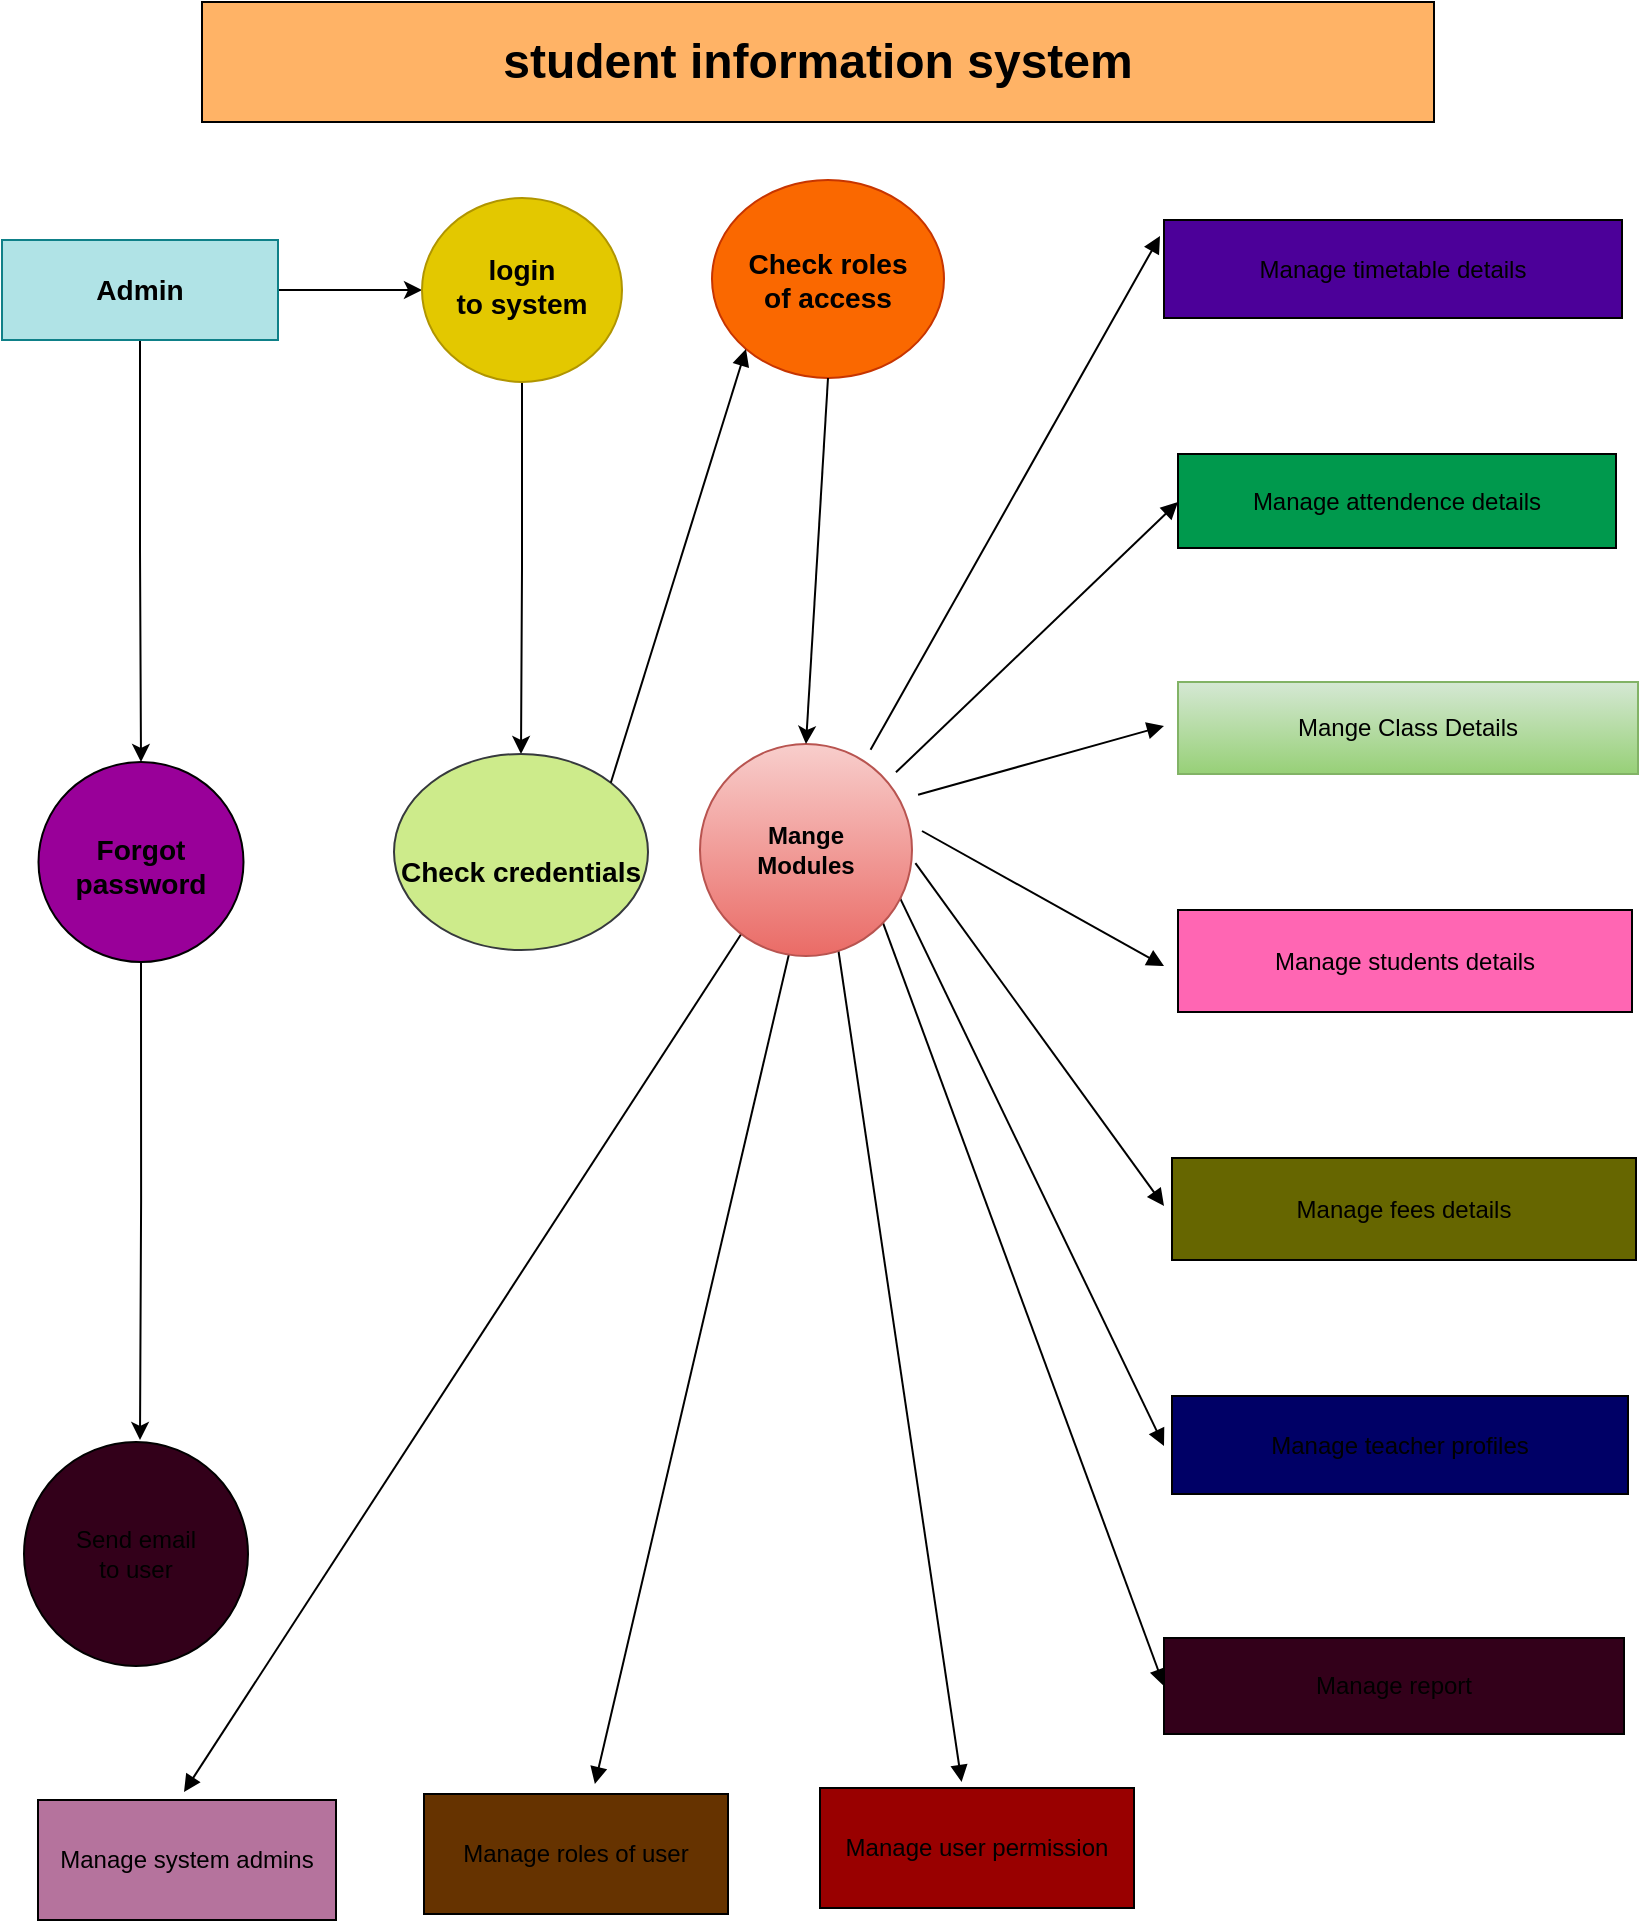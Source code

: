 <mxfile version="28.0.6">
  <diagram name="Page-1" id="0EdzQGlhcnClWmUXTr9X">
    <mxGraphModel dx="1042" dy="1726" grid="0" gridSize="10" guides="1" tooltips="1" connect="1" arrows="1" fold="1" page="1" pageScale="1" pageWidth="850" pageHeight="1100" background="none" math="0" shadow="0">
      <root>
        <mxCell id="0" />
        <mxCell id="1" parent="0" />
        <mxCell id="7XkrDZE9Fh1PVJ5Wi1Jh-17" value="" style="edgeStyle=orthogonalEdgeStyle;rounded=0;orthogonalLoop=1;jettySize=auto;html=1;verticalAlign=bottom;" parent="1" source="7XkrDZE9Fh1PVJ5Wi1Jh-15" target="7XkrDZE9Fh1PVJ5Wi1Jh-16" edge="1">
          <mxGeometry relative="1" as="geometry" />
        </mxCell>
        <mxCell id="yOayvuK9oDvvrAZg8isy-19" style="edgeStyle=orthogonalEdgeStyle;rounded=0;orthogonalLoop=1;jettySize=auto;html=1;" parent="1" source="7XkrDZE9Fh1PVJ5Wi1Jh-15" target="7XkrDZE9Fh1PVJ5Wi1Jh-20" edge="1">
          <mxGeometry relative="1" as="geometry" />
        </mxCell>
        <mxCell id="7XkrDZE9Fh1PVJ5Wi1Jh-15" value="&lt;h3&gt;Admin&lt;/h3&gt;" style="whiteSpace=wrap;html=1;fillColor=#b0e3e6;verticalAlign=bottom;strokeColor=#0e8088;" parent="1" vertex="1">
          <mxGeometry x="6" y="116" width="138" height="50" as="geometry" />
        </mxCell>
        <mxCell id="7XkrDZE9Fh1PVJ5Wi1Jh-19" value="" style="edgeStyle=orthogonalEdgeStyle;rounded=0;orthogonalLoop=1;jettySize=auto;html=1;verticalAlign=bottom;" parent="1" source="7XkrDZE9Fh1PVJ5Wi1Jh-16" target="7XkrDZE9Fh1PVJ5Wi1Jh-18" edge="1">
          <mxGeometry relative="1" as="geometry" />
        </mxCell>
        <mxCell id="7XkrDZE9Fh1PVJ5Wi1Jh-16" value="&lt;h3&gt;login to&lt;span style=&quot;background-color: transparent; color: light-dark(rgb(0, 0, 0), rgb(255, 255, 255));&quot;&gt;&amp;nbsp;system&lt;/span&gt;&lt;/h3&gt;&lt;div&gt;&lt;span style=&quot;background-color: transparent; color: light-dark(rgb(0, 0, 0), rgb(255, 255, 255));&quot;&gt;&lt;br&gt;&lt;/span&gt;&lt;/div&gt;" style="ellipse;whiteSpace=wrap;html=1;fillColor=#e3c800;verticalAlign=bottom;fontColor=#000000;strokeColor=#B09500;" parent="1" vertex="1">
          <mxGeometry x="216" y="95" width="100" height="92" as="geometry" />
        </mxCell>
        <mxCell id="7XkrDZE9Fh1PVJ5Wi1Jh-18" value="&lt;h3&gt;Check credentials&lt;/h3&gt;&lt;div&gt;&lt;br&gt;&lt;/div&gt;" style="ellipse;whiteSpace=wrap;html=1;fillColor=#cdeb8b;verticalAlign=bottom;strokeColor=#36393d;" parent="1" vertex="1">
          <mxGeometry x="202" y="373" width="127" height="98" as="geometry" />
        </mxCell>
        <mxCell id="7XkrDZE9Fh1PVJ5Wi1Jh-23" value="" style="edgeStyle=orthogonalEdgeStyle;rounded=0;orthogonalLoop=1;jettySize=auto;html=1;verticalAlign=bottom;" parent="1" source="7XkrDZE9Fh1PVJ5Wi1Jh-20" edge="1">
          <mxGeometry relative="1" as="geometry">
            <mxPoint x="75.0" y="716" as="targetPoint" />
          </mxGeometry>
        </mxCell>
        <mxCell id="7XkrDZE9Fh1PVJ5Wi1Jh-20" value="&lt;h3&gt;Forgot password&lt;/h3&gt;&lt;div&gt;&lt;br&gt;&lt;/div&gt;" style="ellipse;whiteSpace=wrap;html=1;fillColor=#990099;verticalAlign=bottom;" parent="1" vertex="1">
          <mxGeometry x="24.25" y="377" width="102.5" height="100" as="geometry" />
        </mxCell>
        <mxCell id="7XkrDZE9Fh1PVJ5Wi1Jh-24" value="&lt;h3&gt;&lt;span style=&quot;background-color: transparent; color: light-dark(rgb(0, 0, 0), rgb(255, 255, 255));&quot;&gt;Check roles of&lt;/span&gt;&lt;span style=&quot;background-color: transparent; color: light-dark(rgb(0, 0, 0), rgb(255, 255, 255));&quot;&gt;&amp;nbsp;access&lt;/span&gt;&lt;/h3&gt;" style="ellipse;whiteSpace=wrap;html=1;fillColor=#fa6800;fontColor=#000000;strokeColor=#C73500;" parent="1" vertex="1">
          <mxGeometry x="361" y="86" width="116" height="99" as="geometry" />
        </mxCell>
        <mxCell id="7XkrDZE9Fh1PVJ5Wi1Jh-45" value="dispatch" style="verticalAlign=bottom;endArrow=block;curved=0;rounded=0;exitX=0.711;exitY=0.011;exitDx=0;exitDy=0;exitPerimeter=0;fontColor=none;noLabel=1;" parent="1" edge="1">
          <mxGeometry width="80" relative="1" as="geometry">
            <mxPoint x="440.279" y="370.913" as="sourcePoint" />
            <mxPoint x="585" y="114" as="targetPoint" />
          </mxGeometry>
        </mxCell>
        <mxCell id="7XkrDZE9Fh1PVJ5Wi1Jh-48" value="dispatch" style="html=1;verticalAlign=bottom;endArrow=block;curved=0;rounded=0;entryX=0;entryY=0.5;entryDx=0;entryDy=0;exitX=0.978;exitY=0.282;exitDx=0;exitDy=0;fontColor=none;noLabel=1;exitPerimeter=0;" parent="1" edge="1">
          <mxGeometry width="80" relative="1" as="geometry">
            <mxPoint x="464.042" y="393.406" as="sourcePoint" />
            <mxPoint x="587" y="359" as="targetPoint" />
          </mxGeometry>
        </mxCell>
        <mxCell id="7XkrDZE9Fh1PVJ5Wi1Jh-51" value="dispatch" style="html=1;verticalAlign=bottom;endArrow=block;curved=0;rounded=0;exitX=1;exitY=0;exitDx=0;exitDy=0;entryX=0;entryY=0.5;entryDx=0;entryDy=0;fontColor=none;noLabel=1;" parent="1" edge="1">
          <mxGeometry width="80" relative="1" as="geometry">
            <mxPoint x="452.979" y="382.167" as="sourcePoint" />
            <mxPoint x="594" y="247" as="targetPoint" />
          </mxGeometry>
        </mxCell>
        <mxCell id="7XkrDZE9Fh1PVJ5Wi1Jh-52" value="dispatch" style="html=1;verticalAlign=bottom;endArrow=block;curved=0;rounded=0;entryX=0;entryY=0.5;entryDx=0;entryDy=0;exitX=1;exitY=0.5;exitDx=0;exitDy=0;fontColor=none;noLabel=1;" parent="1" edge="1">
          <mxGeometry width="80" relative="1" as="geometry">
            <mxPoint x="466" y="411.5" as="sourcePoint" />
            <mxPoint x="587" y="479" as="targetPoint" />
          </mxGeometry>
        </mxCell>
        <mxCell id="7XkrDZE9Fh1PVJ5Wi1Jh-54" value="dispatch" style="html=1;verticalAlign=bottom;endArrow=block;curved=0;rounded=0;entryX=0;entryY=0.5;entryDx=0;entryDy=0;exitX=0.963;exitY=0.694;exitDx=0;exitDy=0;exitPerimeter=0;fontColor=none;noLabel=1;" parent="1" edge="1">
          <mxGeometry width="80" relative="1" as="geometry">
            <mxPoint x="462.707" y="427.602" as="sourcePoint" />
            <mxPoint x="587" y="599" as="targetPoint" />
          </mxGeometry>
        </mxCell>
        <mxCell id="7XkrDZE9Fh1PVJ5Wi1Jh-57" value="dispatch" style="html=1;verticalAlign=bottom;endArrow=block;curved=0;rounded=0;entryX=0;entryY=0.5;entryDx=0;entryDy=0;exitX=1;exitY=1;exitDx=0;exitDy=0;fontColor=none;noLabel=1;" parent="1" edge="1">
          <mxGeometry width="80" relative="1" as="geometry">
            <mxPoint x="452.979" y="440.833" as="sourcePoint" />
            <mxPoint x="587" y="719" as="targetPoint" />
          </mxGeometry>
        </mxCell>
        <mxCell id="7XkrDZE9Fh1PVJ5Wi1Jh-59" value="dispatch" style="html=1;verticalAlign=bottom;endArrow=block;curved=0;rounded=0;exitX=0.738;exitY=0.928;exitDx=0;exitDy=0;exitPerimeter=0;entryX=0;entryY=0.5;entryDx=0;entryDy=0;fontColor=none;noLabel=1;" parent="1" edge="1">
          <mxGeometry width="80" relative="1" as="geometry">
            <mxPoint x="442.682" y="447.024" as="sourcePoint" />
            <mxPoint x="587" y="839" as="targetPoint" />
          </mxGeometry>
        </mxCell>
        <mxCell id="7XkrDZE9Fh1PVJ5Wi1Jh-65" value="dispatch" style="html=1;verticalAlign=bottom;endArrow=block;curved=0;rounded=0;exitX=0.5;exitY=1;exitDx=0;exitDy=0;fontColor=none;noLabel=1;" parent="1" edge="1">
          <mxGeometry width="80" relative="1" as="geometry">
            <mxPoint x="421.5" y="453" as="sourcePoint" />
            <mxPoint x="485.779" y="887" as="targetPoint" />
          </mxGeometry>
        </mxCell>
        <mxCell id="7XkrDZE9Fh1PVJ5Wi1Jh-66" value="dispatch" style="html=1;verticalAlign=bottom;endArrow=block;curved=0;rounded=0;exitX=0.303;exitY=1.01;exitDx=0;exitDy=0;exitPerimeter=0;fontColor=none;noLabel=1;" parent="1" edge="1">
          <mxGeometry width="80" relative="1" as="geometry">
            <mxPoint x="403.967" y="453.83" as="sourcePoint" />
            <mxPoint x="302.431" y="888" as="targetPoint" />
          </mxGeometry>
        </mxCell>
        <mxCell id="7XkrDZE9Fh1PVJ5Wi1Jh-69" value="dispatch" style="html=1;verticalAlign=bottom;endArrow=block;curved=0;rounded=0;exitX=0;exitY=1;exitDx=0;exitDy=0;entryX=0.5;entryY=0;entryDx=0;entryDy=0;fontColor=none;noLabel=1;fontSize=20;" parent="1" edge="1">
          <mxGeometry width="80" relative="1" as="geometry">
            <mxPoint x="390.021" y="440.833" as="sourcePoint" />
            <mxPoint x="97" y="892" as="targetPoint" />
          </mxGeometry>
        </mxCell>
        <mxCell id="7XkrDZE9Fh1PVJ5Wi1Jh-71" value="dispatch" style="html=1;verticalAlign=bottom;endArrow=block;curved=0;rounded=0;exitX=1;exitY=0;exitDx=0;exitDy=0;entryX=0;entryY=1;entryDx=0;entryDy=0;fontColor=none;noLabel=1;" parent="1" source="7XkrDZE9Fh1PVJ5Wi1Jh-18" target="7XkrDZE9Fh1PVJ5Wi1Jh-24" edge="1">
          <mxGeometry width="80" relative="1" as="geometry">
            <mxPoint x="295" y="303" as="sourcePoint" />
            <mxPoint x="375" y="303" as="targetPoint" />
          </mxGeometry>
        </mxCell>
        <mxCell id="7XkrDZE9Fh1PVJ5Wi1Jh-72" value="&lt;h1&gt;student information system&lt;/h1&gt;" style="whiteSpace=wrap;html=1;fillColor=#FFB366;" parent="1" vertex="1">
          <mxGeometry x="106" y="-3" width="616" height="60" as="geometry" />
        </mxCell>
        <mxCell id="yOayvuK9oDvvrAZg8isy-4" value="&lt;b&gt;Mange&lt;/b&gt;&lt;div&gt;&lt;b&gt;Modules&lt;/b&gt;&lt;/div&gt;" style="ellipse;whiteSpace=wrap;html=1;aspect=fixed;fillColor=#f8cecc;strokeColor=#b85450;gradientColor=#ea6b66;align=center;" parent="1" vertex="1">
          <mxGeometry x="355" y="368" width="106" height="106" as="geometry" />
        </mxCell>
        <mxCell id="yOayvuK9oDvvrAZg8isy-5" value="" style="endArrow=classic;html=1;rounded=0;exitX=0.5;exitY=1;exitDx=0;exitDy=0;entryX=0.5;entryY=0;entryDx=0;entryDy=0;" parent="1" source="7XkrDZE9Fh1PVJ5Wi1Jh-24" target="yOayvuK9oDvvrAZg8isy-4" edge="1">
          <mxGeometry width="50" height="50" relative="1" as="geometry">
            <mxPoint x="385" y="279" as="sourcePoint" />
            <mxPoint x="435" y="229" as="targetPoint" />
          </mxGeometry>
        </mxCell>
        <mxCell id="yOayvuK9oDvvrAZg8isy-8" value="Mange Class Details" style="rounded=0;whiteSpace=wrap;html=1;fillColor=#d5e8d4;strokeColor=#82b366;gradientColor=#97d077;" parent="1" vertex="1">
          <mxGeometry x="594" y="337" width="230" height="46" as="geometry" />
        </mxCell>
        <mxCell id="yOayvuK9oDvvrAZg8isy-9" value="Manage students details" style="rounded=0;whiteSpace=wrap;html=1;fillColor=#FF66B3;" parent="1" vertex="1">
          <mxGeometry x="594" y="451" width="227" height="51" as="geometry" />
        </mxCell>
        <mxCell id="yOayvuK9oDvvrAZg8isy-10" value="Manage fees details" style="rounded=0;whiteSpace=wrap;html=1;fillColor=#666600;" parent="1" vertex="1">
          <mxGeometry x="591" y="575" width="232" height="51" as="geometry" />
        </mxCell>
        <mxCell id="yOayvuK9oDvvrAZg8isy-13" value="Manage teacher profiles" style="rounded=0;whiteSpace=wrap;html=1;fillColor=#000066;" parent="1" vertex="1">
          <mxGeometry x="591" y="694" width="228" height="49" as="geometry" />
        </mxCell>
        <mxCell id="yOayvuK9oDvvrAZg8isy-16" value="Manage report" style="rounded=0;whiteSpace=wrap;html=1;fillColor=#33001A;" parent="1" vertex="1">
          <mxGeometry x="587" y="815" width="230" height="48" as="geometry" />
        </mxCell>
        <mxCell id="yOayvuK9oDvvrAZg8isy-17" value="Manage timetable details" style="rounded=0;whiteSpace=wrap;html=1;fillColor=#4C0099;" parent="1" vertex="1">
          <mxGeometry x="587" y="106" width="229" height="49" as="geometry" />
        </mxCell>
        <mxCell id="yOayvuK9oDvvrAZg8isy-18" value="Manage attendence details" style="rounded=0;whiteSpace=wrap;html=1;fillColor=#00994D;" parent="1" vertex="1">
          <mxGeometry x="594" y="223" width="219" height="47" as="geometry" />
        </mxCell>
        <mxCell id="yOayvuK9oDvvrAZg8isy-20" value="Send email&lt;div&gt;to user&lt;/div&gt;" style="ellipse;whiteSpace=wrap;html=1;aspect=fixed;fillColor=#33001A;" parent="1" vertex="1">
          <mxGeometry x="17" y="717" width="112" height="112" as="geometry" />
        </mxCell>
        <mxCell id="yOayvuK9oDvvrAZg8isy-21" value="Manage system admins" style="rounded=0;whiteSpace=wrap;html=1;fillColor=#B5739D;" parent="1" vertex="1">
          <mxGeometry x="24" y="896" width="149" height="60" as="geometry" />
        </mxCell>
        <mxCell id="yOayvuK9oDvvrAZg8isy-24" value="Manage roles of user" style="rounded=0;whiteSpace=wrap;html=1;fillColor=#663300;" parent="1" vertex="1">
          <mxGeometry x="217" y="893" width="152" height="60" as="geometry" />
        </mxCell>
        <mxCell id="yOayvuK9oDvvrAZg8isy-25" value="Manage user permission" style="rounded=0;whiteSpace=wrap;html=1;fillColor=#990000;" parent="1" vertex="1">
          <mxGeometry x="415" y="890" width="157" height="60" as="geometry" />
        </mxCell>
      </root>
    </mxGraphModel>
  </diagram>
</mxfile>

